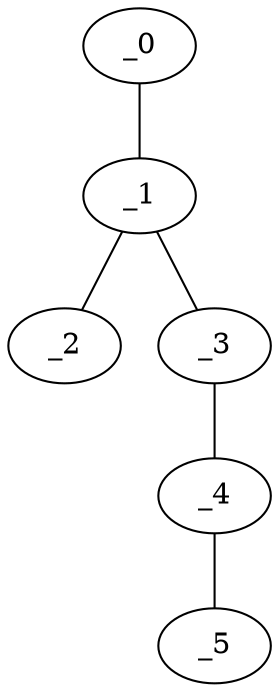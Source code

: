 graph AP1_0064 {
	_0	 [x="1.13134",
		y="0.375873"];
	_1	 [x="1.94417",
		y="2.63208"];
	_0 -- _1;
	_2	 [x="2.80163",
		y="0.295019"];
	_1 -- _2;
	_3	 [x="0.802198",
		y="1.60295"];
	_1 -- _3;
	_4	 [x="2.12",
		y="1.49"];
	_3 -- _4;
	_5	 [x="2.49321",
		y="2.86159"];
	_4 -- _5;
}
